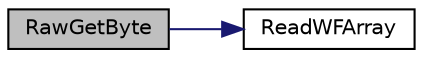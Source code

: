 digraph "RawGetByte"
{
  edge [fontname="Helvetica",fontsize="10",labelfontname="Helvetica",labelfontsize="10"];
  node [fontname="Helvetica",fontsize="10",shape=record];
  rankdir="LR";
  Node1 [label="RawGetByte",height=0.2,width=0.4,color="black", fillcolor="grey75", style="filled", fontcolor="black"];
  Node1 -> Node2 [color="midnightblue",fontsize="10",style="solid",fontname="Helvetica"];
  Node2 [label="ReadWFArray",height=0.2,width=0.4,color="black", fillcolor="white", style="filled",URL="$_w_f_driver_prv_8h.html#ab01f171165bfff9b15b269ac4c4c5574"];
}
